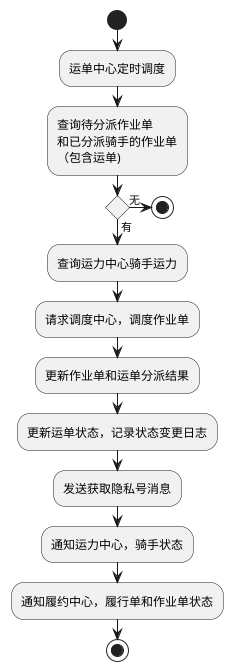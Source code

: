 @startuml
'https://plantuml.com/activity-diagram-beta

start
:运单中心定时调度;
:查询待分派作业单
和已分派骑手的作业单
（包含运单);
if()then(有)
    :查询运力中心骑手运力;
    :请求调度中心，调度作业单;
    :更新作业单和运单分派结果;
    :更新运单状态，记录状态变更日志;
    :发送获取隐私号消息;
    :通知运力中心，骑手状态;
    :通知履约中心，履行单和作业单状态;
else(无)
stop
endif
stop

@enduml
